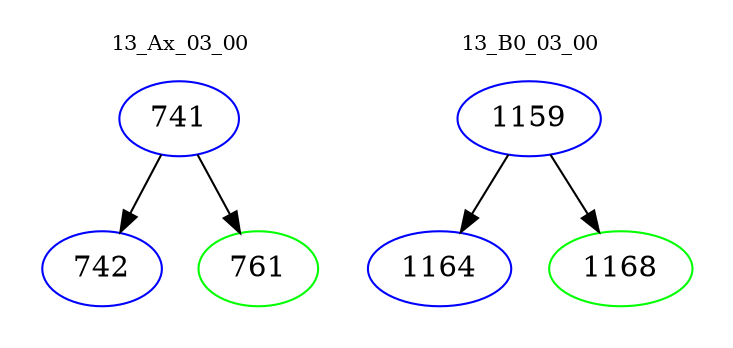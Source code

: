 digraph{
subgraph cluster_0 {
color = white
label = "13_Ax_03_00";
fontsize=10;
T0_741 [label="741", color="blue"]
T0_741 -> T0_742 [color="black"]
T0_742 [label="742", color="blue"]
T0_741 -> T0_761 [color="black"]
T0_761 [label="761", color="green"]
}
subgraph cluster_1 {
color = white
label = "13_B0_03_00";
fontsize=10;
T1_1159 [label="1159", color="blue"]
T1_1159 -> T1_1164 [color="black"]
T1_1164 [label="1164", color="blue"]
T1_1159 -> T1_1168 [color="black"]
T1_1168 [label="1168", color="green"]
}
}

